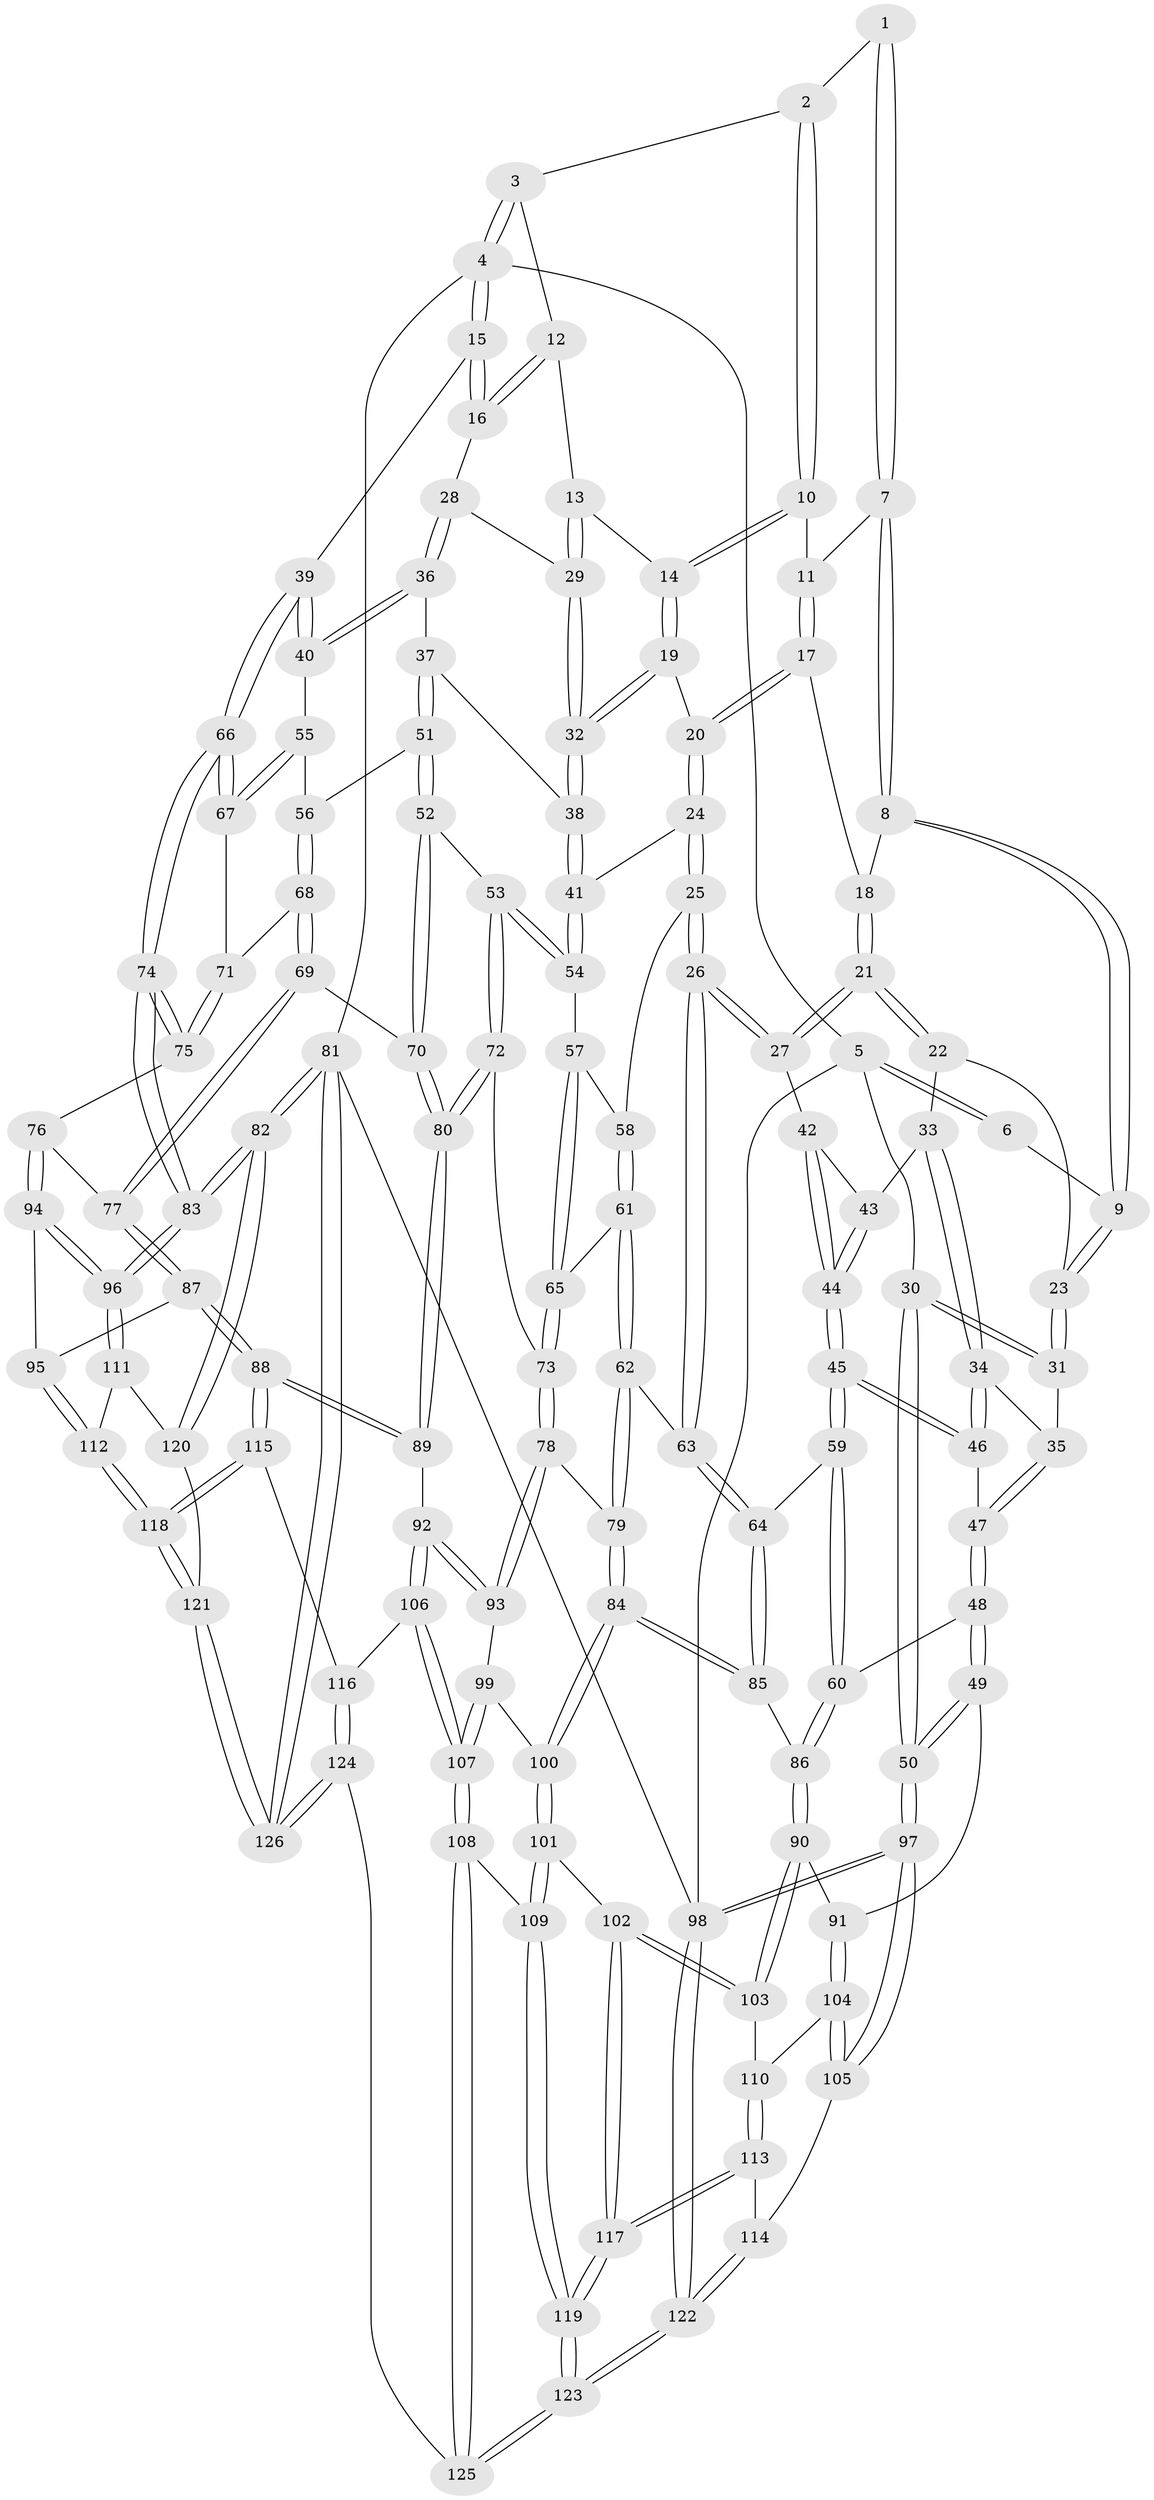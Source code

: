 // Generated by graph-tools (version 1.1) at 2025/27/03/15/25 16:27:56]
// undirected, 126 vertices, 312 edges
graph export_dot {
graph [start="1"]
  node [color=gray90,style=filled];
  1 [pos="+0.3128512917431051+0"];
  2 [pos="+0.5860716560381012+0"];
  3 [pos="+0.7684847437049344+0"];
  4 [pos="+1+0"];
  5 [pos="+0+0"];
  6 [pos="+0.25279120274337674+0"];
  7 [pos="+0.35240527502606434+0"];
  8 [pos="+0.33369565125486644+0.12853430183920256"];
  9 [pos="+0.23421290898517538+0.14029054101244953"];
  10 [pos="+0.5117515766288158+0.06019825862436504"];
  11 [pos="+0.454484100835475+0.07132083328301303"];
  12 [pos="+0.7680050213472102+0"];
  13 [pos="+0.6477480719291867+0.14196805728374862"];
  14 [pos="+0.5729981094599688+0.1747353438867987"];
  15 [pos="+1+0.04517748140223696"];
  16 [pos="+0.8387962790692091+0.17505515381764034"];
  17 [pos="+0.3874496285147826+0.13743351888931427"];
  18 [pos="+0.3581268716538704+0.14267205054327792"];
  19 [pos="+0.5550439020269295+0.2077350927097772"];
  20 [pos="+0.5470727918473385+0.2179436402024877"];
  21 [pos="+0.3777926299591692+0.3223809399803658"];
  22 [pos="+0.19926508622657998+0.21460617251201017"];
  23 [pos="+0.18884128797139657+0.16954400576254103"];
  24 [pos="+0.5248102294568313+0.2932284658606451"];
  25 [pos="+0.4624772360492838+0.3499969456632189"];
  26 [pos="+0.4070163893253608+0.3628055211657902"];
  27 [pos="+0.4005267721792677+0.3614210269787508"];
  28 [pos="+0.8223660356213708+0.20178605788912451"];
  29 [pos="+0.7749062659132145+0.21127163039894875"];
  30 [pos="+0+0"];
  31 [pos="+0+0.019674622919639746"];
  32 [pos="+0.7235428520228399+0.2839249220207789"];
  33 [pos="+0.18117617486181822+0.2807045326046602"];
  34 [pos="+0.16920914698868264+0.29078266246313206"];
  35 [pos="+0.04071614851525674+0.2885016816479219"];
  36 [pos="+0.8872144967782349+0.3204950215009515"];
  37 [pos="+0.8259183264793165+0.371708306411754"];
  38 [pos="+0.711816858117518+0.31870767961033997"];
  39 [pos="+1+0.2862334618575511"];
  40 [pos="+0.968451740248228+0.35017933568444554"];
  41 [pos="+0.6745490468240631+0.35710690611179263"];
  42 [pos="+0.3844991310026637+0.36970886769982725"];
  43 [pos="+0.1933537834202861+0.2977095275004176"];
  44 [pos="+0.259323652556995+0.4490951263928217"];
  45 [pos="+0.2551838901232155+0.45383895128782226"];
  46 [pos="+0.13884038201431675+0.34367643615168314"];
  47 [pos="+0.07968111881483438+0.38443732943705267"];
  48 [pos="+0.046823539814467074+0.5156528768194303"];
  49 [pos="+0+0.5671510045938708"];
  50 [pos="+0+0.5831804926816418"];
  51 [pos="+0.8147834611106344+0.3975883144205662"];
  52 [pos="+0.7291209722883907+0.4974704543714345"];
  53 [pos="+0.7119789111557135+0.4931075774724173"];
  54 [pos="+0.6939330355941967+0.4726158793953285"];
  55 [pos="+0.9227047819380941+0.46741622312840875"];
  56 [pos="+0.9068451870485678+0.4790858328943363"];
  57 [pos="+0.6240201860700532+0.46491057582854384"];
  58 [pos="+0.5397716865887605+0.43937169350861377"];
  59 [pos="+0.24344171427644215+0.4728961146561054"];
  60 [pos="+0.1600373797694266+0.514223790695966"];
  61 [pos="+0.523932479614278+0.5470156181554505"];
  62 [pos="+0.437150006259217+0.5495504813360641"];
  63 [pos="+0.43147590078793097+0.5433085304343568"];
  64 [pos="+0.31912430825236726+0.5659302401619082"];
  65 [pos="+0.5388641678473485+0.5587531255867682"];
  66 [pos="+1+0.5658163966993084"];
  67 [pos="+1+0.5295598148209852"];
  68 [pos="+0.867351838497404+0.5304991510061194"];
  69 [pos="+0.8352562984606842+0.5594382655902472"];
  70 [pos="+0.7731298900383156+0.5370171352385489"];
  71 [pos="+0.9728602419401787+0.5489217713023131"];
  72 [pos="+0.6338848092786484+0.5798853185015669"];
  73 [pos="+0.580245119107641+0.6082853699998335"];
  74 [pos="+1+0.6433055335529146"];
  75 [pos="+0.9158884139067708+0.6299836916679982"];
  76 [pos="+0.8972985271440327+0.6334648276593339"];
  77 [pos="+0.8666778034426288+0.6179014469180724"];
  78 [pos="+0.5556097420998832+0.6890529389596322"];
  79 [pos="+0.43572375252848067+0.640282811512242"];
  80 [pos="+0.7145210403023199+0.6870479165218008"];
  81 [pos="+1+1"];
  82 [pos="+1+1"];
  83 [pos="+1+0.9774639221662018"];
  84 [pos="+0.34541729586819936+0.699837888885604"];
  85 [pos="+0.3154311310545377+0.6854526575951925"];
  86 [pos="+0.24452894413497434+0.6958111873722717"];
  87 [pos="+0.7597489392938023+0.7669766721026194"];
  88 [pos="+0.7428908032284023+0.7703652518547301"];
  89 [pos="+0.7139781302489767+0.7545894627671998"];
  90 [pos="+0.1974339858240912+0.737215915097837"];
  91 [pos="+0.1506428188592267+0.7274767259071835"];
  92 [pos="+0.6276416821534757+0.7563565172272924"];
  93 [pos="+0.5602323139531128+0.7046910328525994"];
  94 [pos="+0.9291150812283843+0.7428971714529312"];
  95 [pos="+0.8034934978329712+0.7803476078234624"];
  96 [pos="+1+0.9311526741919183"];
  97 [pos="+0+0.7744232125433943"];
  98 [pos="+0+1"];
  99 [pos="+0.49045261329639717+0.7608689634394278"];
  100 [pos="+0.36313080355387284+0.7370395761434118"];
  101 [pos="+0.35854781853401296+0.8514696801538066"];
  102 [pos="+0.2592238911084558+0.8728093092452794"];
  103 [pos="+0.20497989433265013+0.7958426615139796"];
  104 [pos="+0.07634857202441538+0.8034453072105971"];
  105 [pos="+0.01308519794338213+0.8457128201456211"];
  106 [pos="+0.5734972015147357+0.8909061962634786"];
  107 [pos="+0.46463911273826497+0.9114354015846072"];
  108 [pos="+0.46416548806603247+0.91176149188927"];
  109 [pos="+0.4161548626071366+0.8975182148137779"];
  110 [pos="+0.1583687727170894+0.8310292250885701"];
  111 [pos="+0.9145979415192569+0.8864561742998025"];
  112 [pos="+0.8978246254540898+0.8807221911462131"];
  113 [pos="+0.10316841810503508+0.8989923916185788"];
  114 [pos="+0.07623461926843049+0.8974225768874524"];
  115 [pos="+0.735994993256326+0.9342805252999351"];
  116 [pos="+0.602818962367375+0.914415461035029"];
  117 [pos="+0.21604241732172638+0.9670203423445148"];
  118 [pos="+0.7374621739604702+0.9365861245339813"];
  119 [pos="+0.2338011949059691+1"];
  120 [pos="+0.8414488191614163+0.9644576872801693"];
  121 [pos="+0.7469224891277981+0.9824334413839207"];
  122 [pos="+0+1"];
  123 [pos="+0.21293039327897864+1"];
  124 [pos="+0.6021752782371645+1"];
  125 [pos="+0.488347957305415+1"];
  126 [pos="+0.7385020675724436+1"];
  1 -- 2;
  1 -- 7;
  1 -- 7;
  2 -- 3;
  2 -- 10;
  2 -- 10;
  3 -- 4;
  3 -- 4;
  3 -- 12;
  4 -- 5;
  4 -- 15;
  4 -- 15;
  4 -- 81;
  5 -- 6;
  5 -- 6;
  5 -- 30;
  5 -- 98;
  6 -- 9;
  7 -- 8;
  7 -- 8;
  7 -- 11;
  8 -- 9;
  8 -- 9;
  8 -- 18;
  9 -- 23;
  9 -- 23;
  10 -- 11;
  10 -- 14;
  10 -- 14;
  11 -- 17;
  11 -- 17;
  12 -- 13;
  12 -- 16;
  12 -- 16;
  13 -- 14;
  13 -- 29;
  13 -- 29;
  14 -- 19;
  14 -- 19;
  15 -- 16;
  15 -- 16;
  15 -- 39;
  16 -- 28;
  17 -- 18;
  17 -- 20;
  17 -- 20;
  18 -- 21;
  18 -- 21;
  19 -- 20;
  19 -- 32;
  19 -- 32;
  20 -- 24;
  20 -- 24;
  21 -- 22;
  21 -- 22;
  21 -- 27;
  21 -- 27;
  22 -- 23;
  22 -- 33;
  23 -- 31;
  23 -- 31;
  24 -- 25;
  24 -- 25;
  24 -- 41;
  25 -- 26;
  25 -- 26;
  25 -- 58;
  26 -- 27;
  26 -- 27;
  26 -- 63;
  26 -- 63;
  27 -- 42;
  28 -- 29;
  28 -- 36;
  28 -- 36;
  29 -- 32;
  29 -- 32;
  30 -- 31;
  30 -- 31;
  30 -- 50;
  30 -- 50;
  31 -- 35;
  32 -- 38;
  32 -- 38;
  33 -- 34;
  33 -- 34;
  33 -- 43;
  34 -- 35;
  34 -- 46;
  34 -- 46;
  35 -- 47;
  35 -- 47;
  36 -- 37;
  36 -- 40;
  36 -- 40;
  37 -- 38;
  37 -- 51;
  37 -- 51;
  38 -- 41;
  38 -- 41;
  39 -- 40;
  39 -- 40;
  39 -- 66;
  39 -- 66;
  40 -- 55;
  41 -- 54;
  41 -- 54;
  42 -- 43;
  42 -- 44;
  42 -- 44;
  43 -- 44;
  43 -- 44;
  44 -- 45;
  44 -- 45;
  45 -- 46;
  45 -- 46;
  45 -- 59;
  45 -- 59;
  46 -- 47;
  47 -- 48;
  47 -- 48;
  48 -- 49;
  48 -- 49;
  48 -- 60;
  49 -- 50;
  49 -- 50;
  49 -- 91;
  50 -- 97;
  50 -- 97;
  51 -- 52;
  51 -- 52;
  51 -- 56;
  52 -- 53;
  52 -- 70;
  52 -- 70;
  53 -- 54;
  53 -- 54;
  53 -- 72;
  53 -- 72;
  54 -- 57;
  55 -- 56;
  55 -- 67;
  55 -- 67;
  56 -- 68;
  56 -- 68;
  57 -- 58;
  57 -- 65;
  57 -- 65;
  58 -- 61;
  58 -- 61;
  59 -- 60;
  59 -- 60;
  59 -- 64;
  60 -- 86;
  60 -- 86;
  61 -- 62;
  61 -- 62;
  61 -- 65;
  62 -- 63;
  62 -- 79;
  62 -- 79;
  63 -- 64;
  63 -- 64;
  64 -- 85;
  64 -- 85;
  65 -- 73;
  65 -- 73;
  66 -- 67;
  66 -- 67;
  66 -- 74;
  66 -- 74;
  67 -- 71;
  68 -- 69;
  68 -- 69;
  68 -- 71;
  69 -- 70;
  69 -- 77;
  69 -- 77;
  70 -- 80;
  70 -- 80;
  71 -- 75;
  71 -- 75;
  72 -- 73;
  72 -- 80;
  72 -- 80;
  73 -- 78;
  73 -- 78;
  74 -- 75;
  74 -- 75;
  74 -- 83;
  74 -- 83;
  75 -- 76;
  76 -- 77;
  76 -- 94;
  76 -- 94;
  77 -- 87;
  77 -- 87;
  78 -- 79;
  78 -- 93;
  78 -- 93;
  79 -- 84;
  79 -- 84;
  80 -- 89;
  80 -- 89;
  81 -- 82;
  81 -- 82;
  81 -- 126;
  81 -- 126;
  81 -- 98;
  82 -- 83;
  82 -- 83;
  82 -- 120;
  82 -- 120;
  83 -- 96;
  83 -- 96;
  84 -- 85;
  84 -- 85;
  84 -- 100;
  84 -- 100;
  85 -- 86;
  86 -- 90;
  86 -- 90;
  87 -- 88;
  87 -- 88;
  87 -- 95;
  88 -- 89;
  88 -- 89;
  88 -- 115;
  88 -- 115;
  89 -- 92;
  90 -- 91;
  90 -- 103;
  90 -- 103;
  91 -- 104;
  91 -- 104;
  92 -- 93;
  92 -- 93;
  92 -- 106;
  92 -- 106;
  93 -- 99;
  94 -- 95;
  94 -- 96;
  94 -- 96;
  95 -- 112;
  95 -- 112;
  96 -- 111;
  96 -- 111;
  97 -- 98;
  97 -- 98;
  97 -- 105;
  97 -- 105;
  98 -- 122;
  98 -- 122;
  99 -- 100;
  99 -- 107;
  99 -- 107;
  100 -- 101;
  100 -- 101;
  101 -- 102;
  101 -- 109;
  101 -- 109;
  102 -- 103;
  102 -- 103;
  102 -- 117;
  102 -- 117;
  103 -- 110;
  104 -- 105;
  104 -- 105;
  104 -- 110;
  105 -- 114;
  106 -- 107;
  106 -- 107;
  106 -- 116;
  107 -- 108;
  107 -- 108;
  108 -- 109;
  108 -- 125;
  108 -- 125;
  109 -- 119;
  109 -- 119;
  110 -- 113;
  110 -- 113;
  111 -- 112;
  111 -- 120;
  112 -- 118;
  112 -- 118;
  113 -- 114;
  113 -- 117;
  113 -- 117;
  114 -- 122;
  114 -- 122;
  115 -- 116;
  115 -- 118;
  115 -- 118;
  116 -- 124;
  116 -- 124;
  117 -- 119;
  117 -- 119;
  118 -- 121;
  118 -- 121;
  119 -- 123;
  119 -- 123;
  120 -- 121;
  121 -- 126;
  121 -- 126;
  122 -- 123;
  122 -- 123;
  123 -- 125;
  123 -- 125;
  124 -- 125;
  124 -- 126;
  124 -- 126;
}
